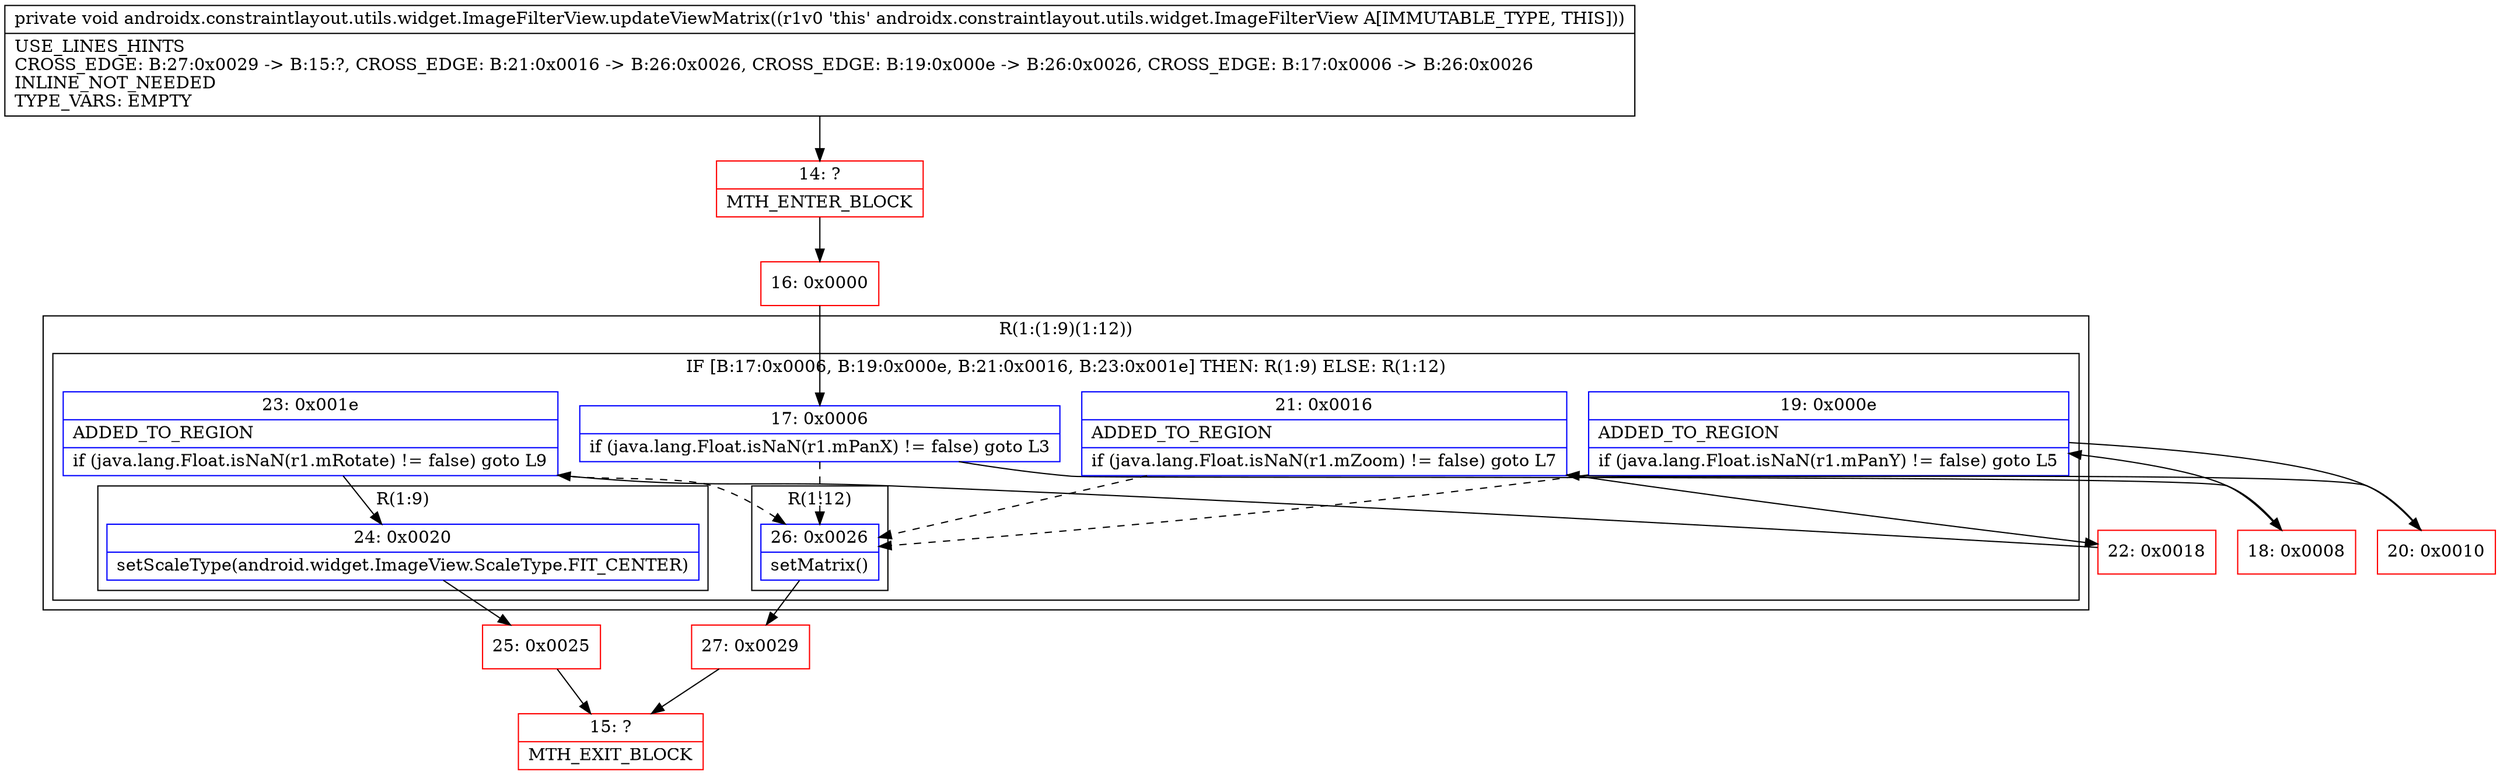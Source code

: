 digraph "CFG forandroidx.constraintlayout.utils.widget.ImageFilterView.updateViewMatrix()V" {
subgraph cluster_Region_456923737 {
label = "R(1:(1:9)(1:12))";
node [shape=record,color=blue];
subgraph cluster_IfRegion_198834364 {
label = "IF [B:17:0x0006, B:19:0x000e, B:21:0x0016, B:23:0x001e] THEN: R(1:9) ELSE: R(1:12)";
node [shape=record,color=blue];
Node_17 [shape=record,label="{17\:\ 0x0006|if (java.lang.Float.isNaN(r1.mPanX) != false) goto L3\l}"];
Node_19 [shape=record,label="{19\:\ 0x000e|ADDED_TO_REGION\l|if (java.lang.Float.isNaN(r1.mPanY) != false) goto L5\l}"];
Node_21 [shape=record,label="{21\:\ 0x0016|ADDED_TO_REGION\l|if (java.lang.Float.isNaN(r1.mZoom) != false) goto L7\l}"];
Node_23 [shape=record,label="{23\:\ 0x001e|ADDED_TO_REGION\l|if (java.lang.Float.isNaN(r1.mRotate) != false) goto L9\l}"];
subgraph cluster_Region_437502425 {
label = "R(1:9)";
node [shape=record,color=blue];
Node_24 [shape=record,label="{24\:\ 0x0020|setScaleType(android.widget.ImageView.ScaleType.FIT_CENTER)\l}"];
}
subgraph cluster_Region_1263184918 {
label = "R(1:12)";
node [shape=record,color=blue];
Node_26 [shape=record,label="{26\:\ 0x0026|setMatrix()\l}"];
}
}
}
Node_14 [shape=record,color=red,label="{14\:\ ?|MTH_ENTER_BLOCK\l}"];
Node_16 [shape=record,color=red,label="{16\:\ 0x0000}"];
Node_18 [shape=record,color=red,label="{18\:\ 0x0008}"];
Node_20 [shape=record,color=red,label="{20\:\ 0x0010}"];
Node_22 [shape=record,color=red,label="{22\:\ 0x0018}"];
Node_25 [shape=record,color=red,label="{25\:\ 0x0025}"];
Node_15 [shape=record,color=red,label="{15\:\ ?|MTH_EXIT_BLOCK\l}"];
Node_27 [shape=record,color=red,label="{27\:\ 0x0029}"];
MethodNode[shape=record,label="{private void androidx.constraintlayout.utils.widget.ImageFilterView.updateViewMatrix((r1v0 'this' androidx.constraintlayout.utils.widget.ImageFilterView A[IMMUTABLE_TYPE, THIS]))  | USE_LINES_HINTS\lCROSS_EDGE: B:27:0x0029 \-\> B:15:?, CROSS_EDGE: B:21:0x0016 \-\> B:26:0x0026, CROSS_EDGE: B:19:0x000e \-\> B:26:0x0026, CROSS_EDGE: B:17:0x0006 \-\> B:26:0x0026\lINLINE_NOT_NEEDED\lTYPE_VARS: EMPTY\l}"];
MethodNode -> Node_14;Node_17 -> Node_18;
Node_17 -> Node_26[style=dashed];
Node_19 -> Node_20;
Node_19 -> Node_26[style=dashed];
Node_21 -> Node_22;
Node_21 -> Node_26[style=dashed];
Node_23 -> Node_24;
Node_23 -> Node_26[style=dashed];
Node_24 -> Node_25;
Node_26 -> Node_27;
Node_14 -> Node_16;
Node_16 -> Node_17;
Node_18 -> Node_19;
Node_20 -> Node_21;
Node_22 -> Node_23;
Node_25 -> Node_15;
Node_27 -> Node_15;
}

